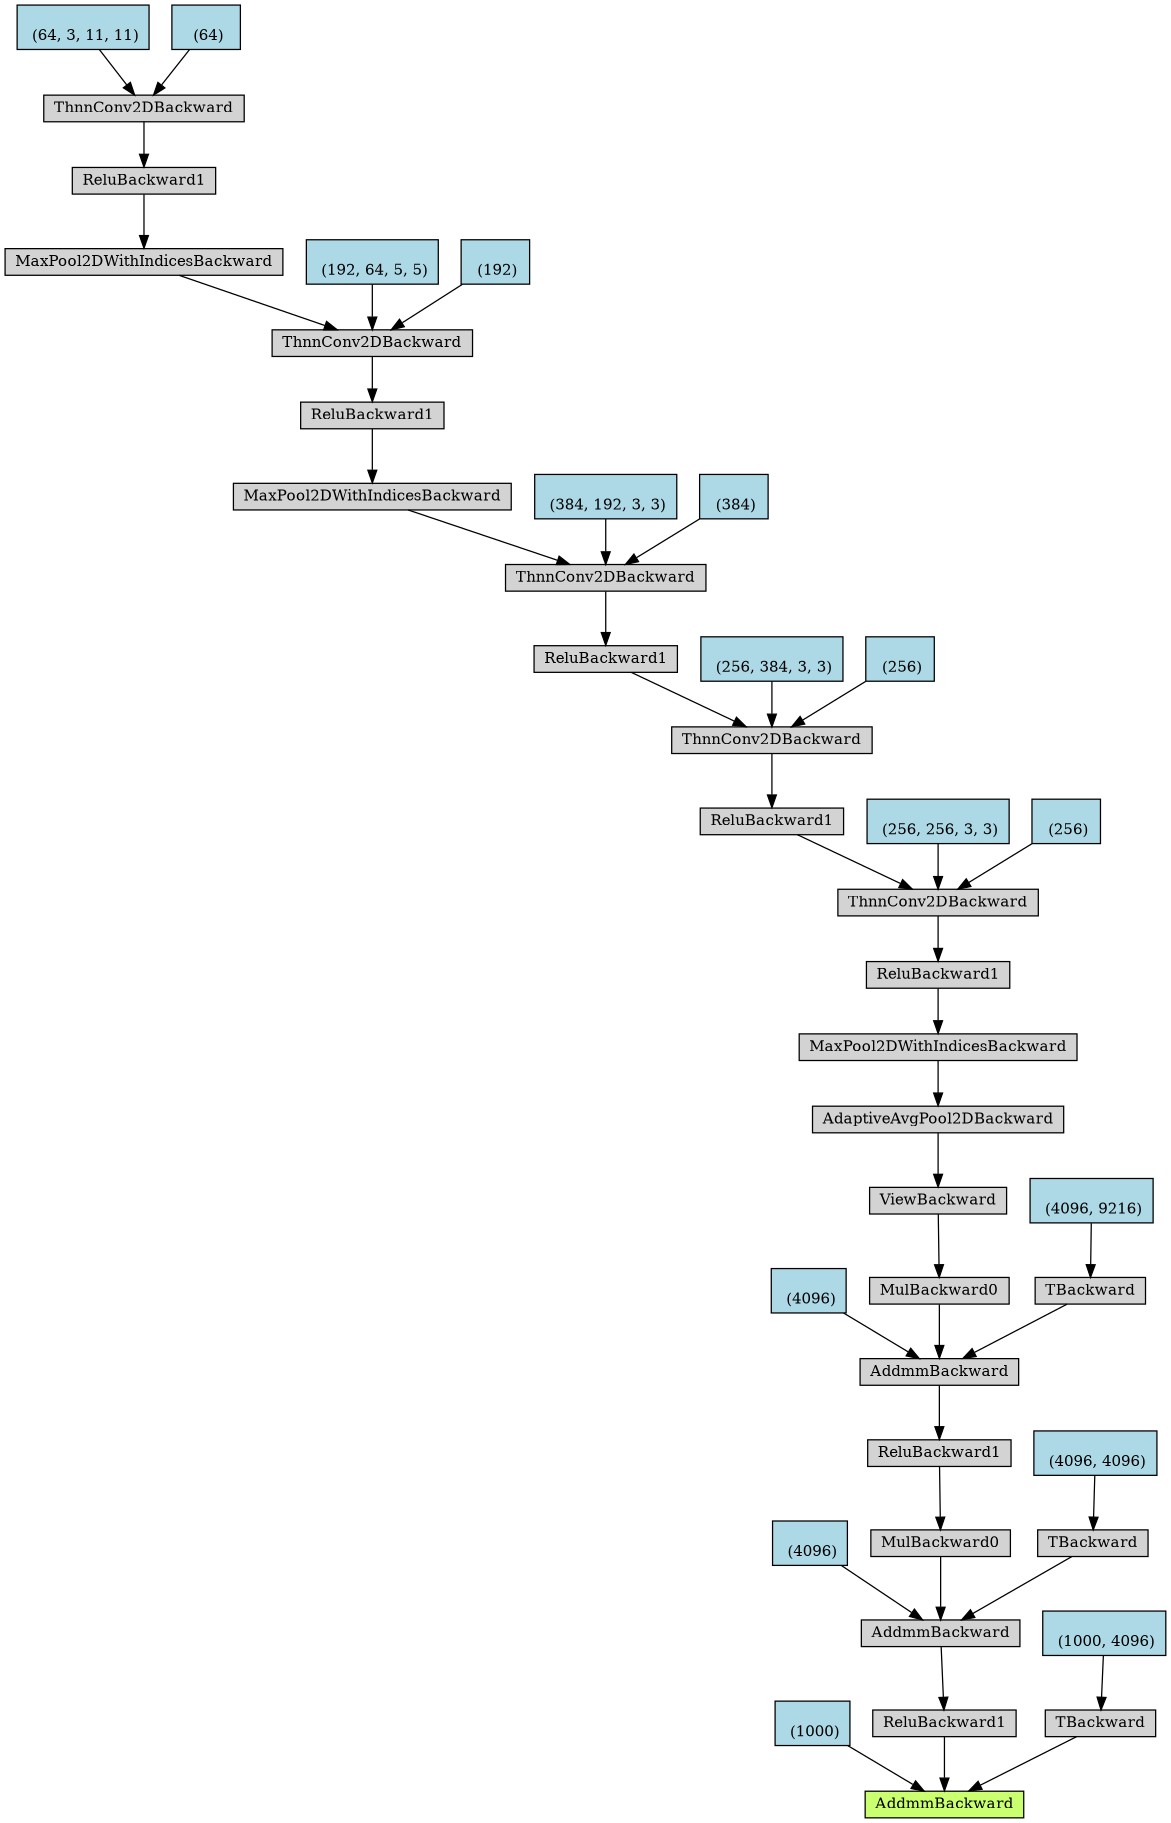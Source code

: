 digraph {
	graph [size="12.15,12.15"]
	node [align=left fontsize=12 height=0.2 ranksep=0.1 shape=box style=filled]
		2445708055048 [label=AddmmBackward fillcolor=darkolivegreen1]
			2445708055104 -> 2445708055048
		2445708055104 [label="
 (1000)" fillcolor=lightblue]
			2445708055160 -> 2445708055048
		2445708055160 [label=ReluBackward1]
			2445708055328 -> 2445708055160
		2445708055328 [label=AddmmBackward]
			2445708055440 -> 2445708055328
		2445708055440 [label="
 (4096)" fillcolor=lightblue]
			2445708055496 -> 2445708055328
		2445708055496 [label=MulBackward0]
			2445708055664 -> 2445708055496
		2445708055664 [label=ReluBackward1]
			2445708055776 -> 2445708055664
		2445708055776 [label=AddmmBackward]
			2445708055888 -> 2445708055776
		2445708055888 [label="
 (4096)" fillcolor=lightblue]
			2445708055944 -> 2445708055776
		2445708055944 [label=MulBackward0]
			2445708056112 -> 2445708055944
		2445708056112 [label=ViewBackward]
			2445708056224 -> 2445708056112
		2445708056224 [label=AdaptiveAvgPool2DBackward]
			2445708056336 -> 2445708056224
		2445708056336 [label=MaxPool2DWithIndicesBackward]
			2445708056448 -> 2445708056336
		2445708056448 [label=ReluBackward1]
			2445708056560 -> 2445708056448
		2445708056560 [label=ThnnConv2DBackward]
			2445708056672 -> 2445708056560
		2445708056672 [label=ReluBackward1]
			2445708056896 -> 2445708056672
		2445708056896 [label=ThnnConv2DBackward]
			2445708057064 -> 2445708056896
		2445708057064 [label=ReluBackward1]
			2445708057288 -> 2445708057064
		2445708057288 [label=ThnnConv2DBackward]
			2445708057456 -> 2445708057288
		2445708057456 [label=MaxPool2DWithIndicesBackward]
			2445708057680 -> 2445708057456
		2445708057680 [label=ReluBackward1]
			2445708057848 -> 2445708057680
		2445708057848 [label=ThnnConv2DBackward]
			2445708058016 -> 2445708057848
		2445708058016 [label=MaxPool2DWithIndicesBackward]
			2445708058240 -> 2445708058016
		2445708058240 [label=ReluBackward1]
			2445708058408 -> 2445708058240
		2445708058408 [label=ThnnConv2DBackward]
			2445708058576 -> 2445708058408
		2445708058576 [label="
 (64, 3, 11, 11)" fillcolor=lightblue]
			2445708066888 -> 2445708058408
		2445708066888 [label="
 (64)" fillcolor=lightblue]
			2445708058072 -> 2445708057848
		2445708058072 [label="
 (192, 64, 5, 5)" fillcolor=lightblue]
			2445708058128 -> 2445708057848
		2445708058128 [label="
 (192)" fillcolor=lightblue]
			2445708057512 -> 2445708057288
		2445708057512 [label="
 (384, 192, 3, 3)" fillcolor=lightblue]
			2445708057568 -> 2445708057288
		2445708057568 [label="
 (384)" fillcolor=lightblue]
			2445708057120 -> 2445708056896
		2445708057120 [label="
 (256, 384, 3, 3)" fillcolor=lightblue]
			2445708057176 -> 2445708056896
		2445708057176 [label="
 (256)" fillcolor=lightblue]
			2445708056728 -> 2445708056560
		2445708056728 [label="
 (256, 256, 3, 3)" fillcolor=lightblue]
			2445708056784 -> 2445708056560
		2445708056784 [label="
 (256)" fillcolor=lightblue]
			2445708056000 -> 2445708055776
		2445708056000 [label=TBackward]
			2445708056168 -> 2445708056000
		2445708056168 [label="
 (4096, 9216)" fillcolor=lightblue]
			2445708055552 -> 2445708055328
		2445708055552 [label=TBackward]
			2445708055720 -> 2445708055552
		2445708055720 [label="
 (4096, 4096)" fillcolor=lightblue]
			2445708055216 -> 2445708055048
		2445708055216 [label=TBackward]
			2445708055384 -> 2445708055216
		2445708055384 [label="
 (1000, 4096)" fillcolor=lightblue]
}